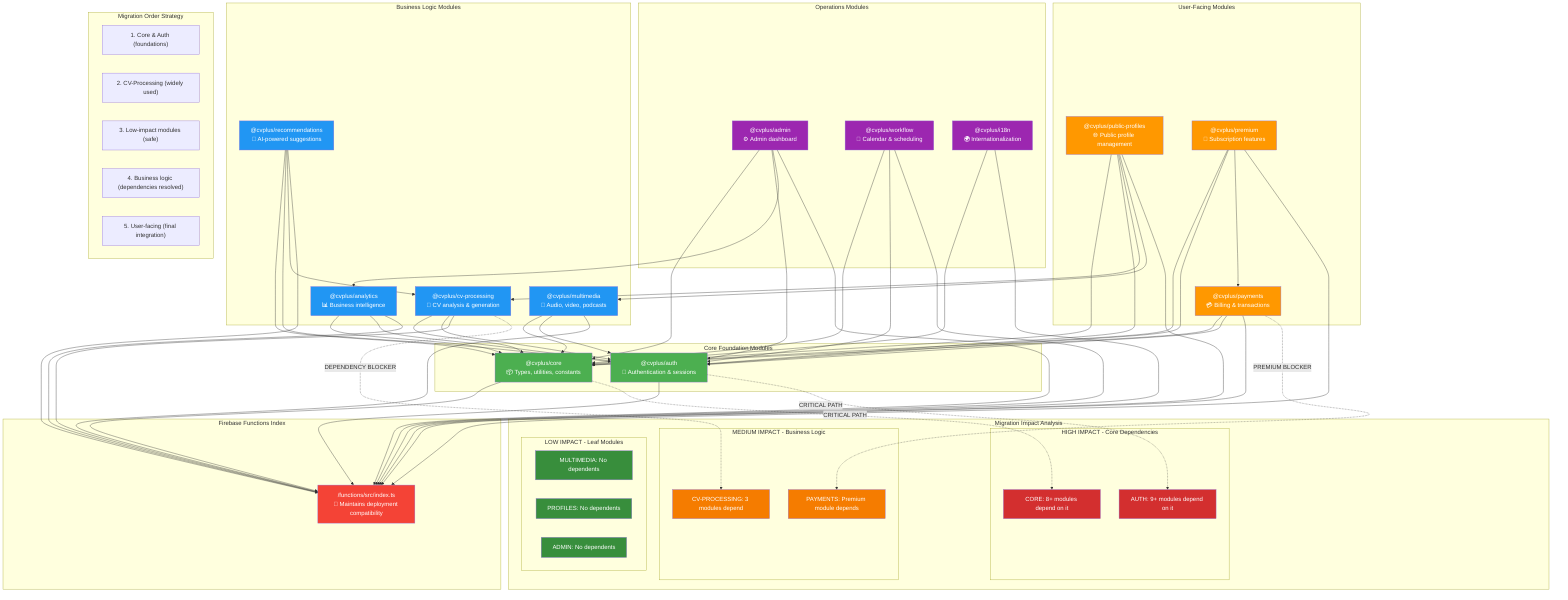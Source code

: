 graph TB
    subgraph "Firebase Functions Index"
        FI["/functions/src/index.ts<br/>🎯 Maintains deployment compatibility"]
    end

    subgraph "Core Foundation Modules"
        CORE["@cvplus/core<br/>📦 Types, utilities, constants"]
        AUTH["@cvplus/auth<br/>🔐 Authentication & sessions"]
    end

    subgraph "Business Logic Modules"
        CV["@cvplus/cv-processing<br/>📄 CV analysis & generation"]
        MULTIMEDIA["@cvplus/multimedia<br/>🎥 Audio, video, podcasts"]
        RECOMMENDATIONS["@cvplus/recommendations<br/>🤖 AI-powered suggestions"]
        ANALYTICS["@cvplus/analytics<br/>📊 Business intelligence"]
    end

    subgraph "User-Facing Modules"
        PROFILES["@cvplus/public-profiles<br/>🌐 Public profile management"]
        PREMIUM["@cvplus/premium<br/>💎 Subscription features"]
        PAYMENTS["@cvplus/payments<br/>💳 Billing & transactions"]
    end

    subgraph "Operations Modules"
        ADMIN["@cvplus/admin<br/>⚙️ Admin dashboard"]
        WORKFLOW["@cvplus/workflow<br/>📅 Calendar & scheduling"]
        I18N["@cvplus/i18n<br/>🌍 Internationalization"]
    end

    %% Core dependencies (everyone depends on these)
    CORE --> FI
    AUTH --> FI
    
    %% Business logic dependencies
    CV --> CORE
    CV --> AUTH
    CV --> FI
    
    MULTIMEDIA --> CORE
    MULTIMEDIA --> AUTH
    MULTIMEDIA --> FI
    
    RECOMMENDATIONS --> CORE
    RECOMMENDATIONS --> AUTH
    RECOMMENDATIONS --> CV
    RECOMMENDATIONS --> FI
    
    ANALYTICS --> CORE
    ANALYTICS --> AUTH
    ANALYTICS --> FI
    
    %% User-facing dependencies
    PROFILES --> CORE
    PROFILES --> AUTH
    PROFILES --> CV
    PROFILES --> MULTIMEDIA
    PROFILES --> FI
    
    PREMIUM --> CORE
    PREMIUM --> AUTH
    PREMIUM --> PAYMENTS
    PREMIUM --> FI
    
    PAYMENTS --> CORE
    PAYMENTS --> AUTH
    PAYMENTS --> FI
    
    %% Operations dependencies
    ADMIN --> CORE
    ADMIN --> AUTH
    ADMIN --> ANALYTICS
    ADMIN --> FI
    
    WORKFLOW --> CORE
    WORKFLOW --> AUTH
    WORKFLOW --> FI
    
    I18N --> CORE
    I18N --> FI

    subgraph "Migration Impact Analysis"
        subgraph "HIGH IMPACT - Core Dependencies"
            HI1["CORE: 8+ modules depend on it"]
            HI2["AUTH: 9+ modules depend on it"]
        end
        
        subgraph "MEDIUM IMPACT - Business Logic"
            MI1["CV-PROCESSING: 3 modules depend"]
            MI2["PAYMENTS: Premium module depends"]
        end
        
        subgraph "LOW IMPACT - Leaf Modules"
            LI1["MULTIMEDIA: No dependents"]
            LI2["PROFILES: No dependents"]
            LI3["ADMIN: No dependents"]
        end
    end

    subgraph "Migration Order Strategy"
        MO1["1. Core & Auth (foundations)"]
        MO2["2. CV-Processing (widely used)"]
        MO3["3. Low-impact modules (safe)"]
        MO4["4. Business logic (dependencies resolved)"]
        MO5["5. User-facing (final integration)"]
    end

    %% Critical path indicators
    CORE -.->|"CRITICAL PATH"| HI1
    AUTH -.->|"CRITICAL PATH"| HI2
    CV -.->|"DEPENDENCY BLOCKER"| MI1
    PAYMENTS -.->|"PREMIUM BLOCKER"| MI2

    classDef coreModule fill:#4caf50,color:#fff
    classDef businessModule fill:#2196f3,color:#fff  
    classDef userModule fill:#ff9800,color:#fff
    classDef opsModule fill:#9c27b0,color:#fff
    classDef deployment fill:#f44336,color:#fff
    classDef highImpact fill:#d32f2f,color:#fff
    classDef mediumImpact fill:#f57c00,color:#fff
    classDef lowImpact fill:#388e3c,color:#fff

    class CORE,AUTH coreModule
    class CV,MULTIMEDIA,RECOMMENDATIONS,ANALYTICS businessModule
    class PROFILES,PREMIUM,PAYMENTS userModule
    class ADMIN,WORKFLOW,I18N opsModule
    class FI deployment
    class HI1,HI2 highImpact
    class MI1,MI2 mediumImpact
    class LI1,LI2,LI3 lowImpact